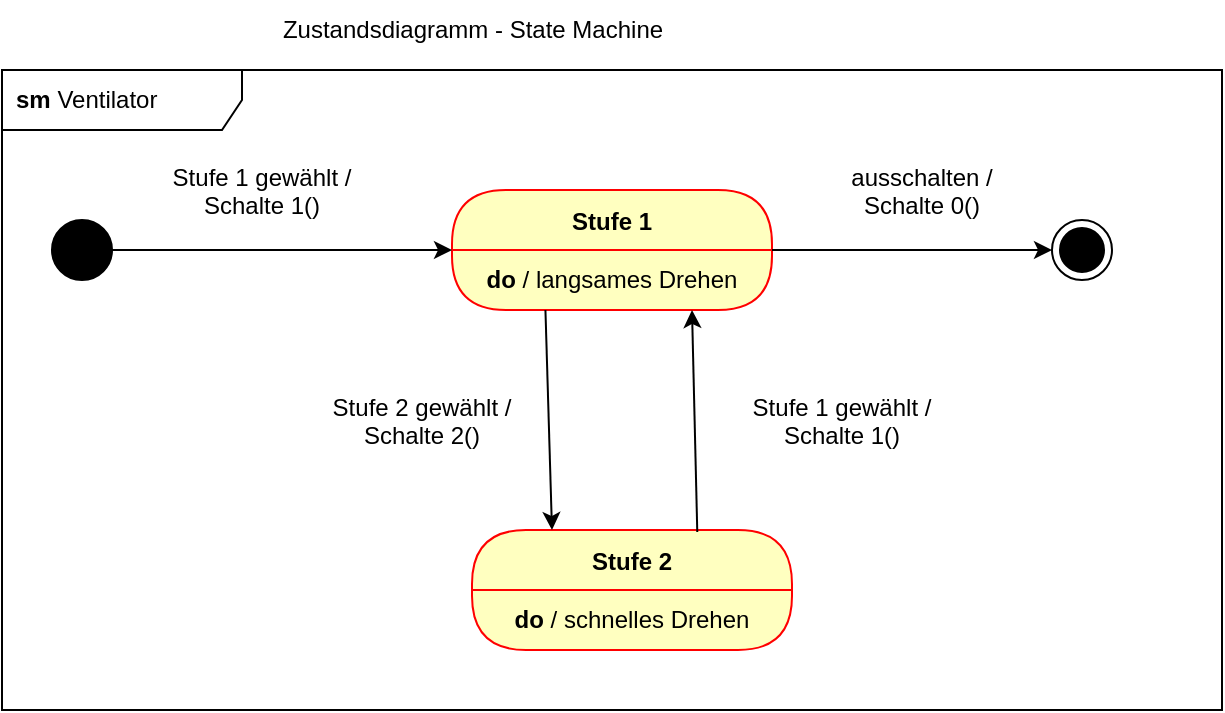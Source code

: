 <mxfile>
    <diagram id="ZoggyCN3L4yxELoU6ieC" name="Seite-1">
        <mxGraphModel dx="716" dy="1531" grid="1" gridSize="10" guides="1" tooltips="1" connect="1" arrows="1" fold="1" page="1" pageScale="1" pageWidth="827" pageHeight="1169" math="0" shadow="0">
            <root>
                <mxCell id="0"/>
                <mxCell id="1" parent="0"/>
                <mxCell id="22" value="&lt;b&gt;sm &lt;/b&gt;Ventilator" style="shape=umlFrame;whiteSpace=wrap;html=1;width=120;height=30;boundedLbl=1;verticalAlign=middle;align=left;spacingLeft=5;" vertex="1" parent="1">
                    <mxGeometry x="35" y="30" width="610" height="320" as="geometry"/>
                </mxCell>
                <mxCell id="2" value="" style="ellipse;fillColor=strokeColor;" vertex="1" parent="1">
                    <mxGeometry x="60" y="105" width="30" height="30" as="geometry"/>
                </mxCell>
                <mxCell id="4" value="" style="ellipse;html=1;shape=endState;fillColor=strokeColor;" vertex="1" parent="1">
                    <mxGeometry x="560" y="105" width="30" height="30" as="geometry"/>
                </mxCell>
                <mxCell id="5" value="Stufe 1" style="swimlane;fontStyle=1;align=center;verticalAlign=middle;childLayout=stackLayout;horizontal=1;startSize=30;horizontalStack=0;resizeParent=0;resizeLast=1;container=0;fontColor=#000000;collapsible=0;rounded=1;arcSize=30;strokeColor=#ff0000;fillColor=#ffffc0;swimlaneFillColor=#ffffc0;dropTarget=0;" vertex="1" parent="1">
                    <mxGeometry x="260" y="90" width="160" height="60" as="geometry"/>
                </mxCell>
                <mxCell id="6" value="&lt;b&gt;do &lt;/b&gt;/ langsames Drehen" style="text;html=1;strokeColor=none;fillColor=none;align=center;verticalAlign=middle;spacingLeft=4;spacingRight=4;whiteSpace=wrap;overflow=hidden;rotatable=0;fontColor=#000000;" vertex="1" parent="5">
                    <mxGeometry y="30" width="160" height="30" as="geometry"/>
                </mxCell>
                <mxCell id="8" value="Subtitle" style="text;html=1;strokeColor=none;fillColor=none;align=center;verticalAlign=middle;spacingLeft=4;spacingRight=4;whiteSpace=wrap;overflow=hidden;rotatable=0;fontColor=#000000;" vertex="1" parent="5">
                    <mxGeometry y="60" width="160" as="geometry"/>
                </mxCell>
                <mxCell id="9" value="Stufe 2" style="swimlane;fontStyle=1;align=center;verticalAlign=middle;childLayout=stackLayout;horizontal=1;startSize=30;horizontalStack=0;resizeParent=0;resizeLast=1;container=0;fontColor=#000000;collapsible=0;rounded=1;arcSize=30;strokeColor=#ff0000;fillColor=#ffffc0;swimlaneFillColor=#ffffc0;dropTarget=0;" vertex="1" parent="1">
                    <mxGeometry x="270" y="260" width="160" height="60" as="geometry"/>
                </mxCell>
                <mxCell id="10" value="&lt;b&gt;do &lt;/b&gt;/ schnelles Drehen" style="text;html=1;strokeColor=none;fillColor=none;align=center;verticalAlign=middle;spacingLeft=4;spacingRight=4;whiteSpace=wrap;overflow=hidden;rotatable=0;fontColor=#000000;" vertex="1" parent="9">
                    <mxGeometry y="30" width="160" height="30" as="geometry"/>
                </mxCell>
                <mxCell id="11" value="Subtitle" style="text;html=1;strokeColor=none;fillColor=none;align=center;verticalAlign=middle;spacingLeft=4;spacingRight=4;whiteSpace=wrap;overflow=hidden;rotatable=0;fontColor=#000000;" vertex="1" parent="9">
                    <mxGeometry y="60" width="160" as="geometry"/>
                </mxCell>
                <mxCell id="13" value="Stufe 1 gewählt /&#10;Schalte 1()" style="text;align=center;verticalAlign=middle;dashed=0;" vertex="1" parent="1">
                    <mxGeometry x="110" y="70" width="110" height="40" as="geometry"/>
                </mxCell>
                <mxCell id="14" value="Stufe 1 gewählt /&#10;Schalte 1()" style="text;align=center;verticalAlign=middle;dashed=0;" vertex="1" parent="1">
                    <mxGeometry x="400" y="185" width="110" height="40" as="geometry"/>
                </mxCell>
                <mxCell id="15" value="Stufe 2 gewählt /&#10;Schalte 2()" style="text;align=center;verticalAlign=middle;dashed=0;" vertex="1" parent="1">
                    <mxGeometry x="190" y="185" width="110" height="40" as="geometry"/>
                </mxCell>
                <mxCell id="16" value="ausschalten /&#10;Schalte 0()" style="text;align=center;verticalAlign=middle;dashed=0;" vertex="1" parent="1">
                    <mxGeometry x="440" y="70" width="110" height="40" as="geometry"/>
                </mxCell>
                <mxCell id="17" value="" style="edgeStyle=none;orthogonalLoop=1;jettySize=auto;html=1;exitX=1;exitY=0.5;exitDx=0;exitDy=0;entryX=0;entryY=0;entryDx=0;entryDy=0;" edge="1" parent="1" source="2" target="6">
                    <mxGeometry width="80" relative="1" as="geometry">
                        <mxPoint x="370" y="180" as="sourcePoint"/>
                        <mxPoint x="450" y="180" as="targetPoint"/>
                        <Array as="points"/>
                    </mxGeometry>
                </mxCell>
                <mxCell id="18" value="" style="edgeStyle=none;orthogonalLoop=1;jettySize=auto;html=1;exitX=1;exitY=0;exitDx=0;exitDy=0;entryX=0;entryY=0.5;entryDx=0;entryDy=0;" edge="1" parent="1" source="6" target="4">
                    <mxGeometry width="80" relative="1" as="geometry">
                        <mxPoint x="370" y="180" as="sourcePoint"/>
                        <mxPoint x="450" y="180" as="targetPoint"/>
                        <Array as="points"/>
                    </mxGeometry>
                </mxCell>
                <mxCell id="19" value="" style="edgeStyle=none;orthogonalLoop=1;jettySize=auto;html=1;exitX=0.292;exitY=0;exitDx=0;exitDy=0;entryX=0.25;entryY=0;entryDx=0;entryDy=0;exitPerimeter=0;" edge="1" parent="1" source="8" target="9">
                    <mxGeometry width="80" relative="1" as="geometry">
                        <mxPoint x="370" y="180" as="sourcePoint"/>
                        <mxPoint x="450" y="180" as="targetPoint"/>
                        <Array as="points"/>
                    </mxGeometry>
                </mxCell>
                <mxCell id="20" value="" style="edgeStyle=none;orthogonalLoop=1;jettySize=auto;html=1;exitX=0.704;exitY=0.017;exitDx=0;exitDy=0;exitPerimeter=0;entryX=0.75;entryY=1;entryDx=0;entryDy=0;" edge="1" parent="1" source="9" target="6">
                    <mxGeometry width="80" relative="1" as="geometry">
                        <mxPoint x="310" y="160" as="sourcePoint"/>
                        <mxPoint x="380" y="180" as="targetPoint"/>
                        <Array as="points"/>
                    </mxGeometry>
                </mxCell>
                <mxCell id="23" value="Zustandsdiagramm - State Machine" style="text;html=1;align=center;verticalAlign=middle;resizable=0;points=[];autosize=1;strokeColor=none;fillColor=none;" vertex="1" parent="1">
                    <mxGeometry x="165" y="-5" width="210" height="30" as="geometry"/>
                </mxCell>
            </root>
        </mxGraphModel>
    </diagram>
</mxfile>